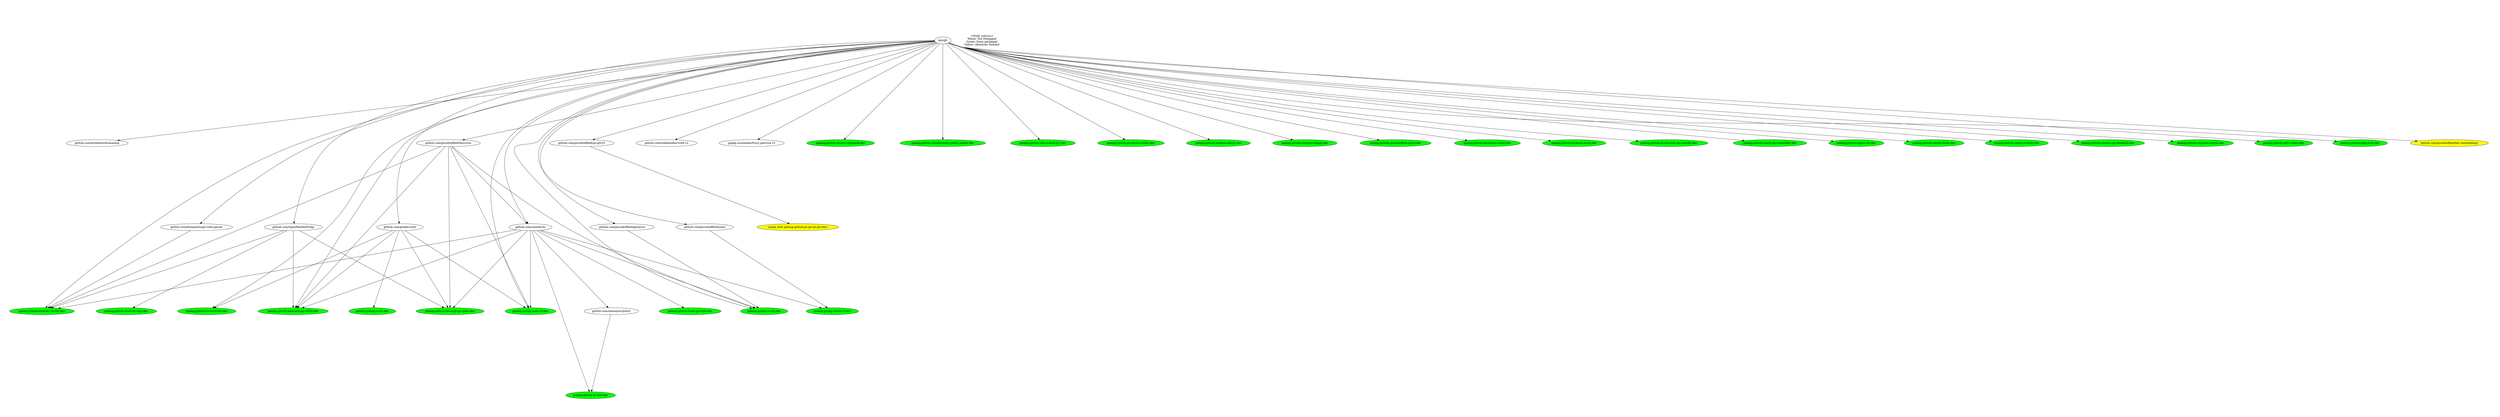 digraph lazygit {
    // Define Size
    ratio="fill";
    size="180,30!";
    margin=0;

    // Define Node - Not Packaged
    "github.com/aybabtme/humanlog"                  [ fillcolor=white, style=filled ];
    "github.com/fsmiamoto/git-todo-parser"          [ fillcolor=white, style=filled ];
    "github.com/gookit/color"                       [ fillcolor=white, style=filled ];
    "github.com/jesseduffield/generics"             [ fillcolor=white, style=filled ];
    "github.com/jesseduffield/go-git/v5"            [ fillcolor=white, style=filled ];
    "github.com/jesseduffield/lazycore"             [ fillcolor=white, style=filled ];
    "github.com/OpenPeeDeeP/xdg"                    [ fillcolor=white, style=filled ];
    "github.com/samber/lo"                          [ fillcolor=white, style=filled ];
    "github.com/stefanhaller/tcell.v2"              [ fillcolor=white, style=filled ];
    "gopkg.in/ozeidan/fuzzy-patricia.v3"            [ fillcolor=white, style=filled ];

    // Define Node - Done Packaged
    "golang-github-attotto-clipboard-dev"           [ fillcolor=green, style=filled ];
    "golang-github-cloudfoundry-jibber-jabber-dev"  [ fillcolor=green, style=filled ];
    "golang-github-com-creack-pty-dev"              [ fillcolor=green, style=filled ];
    "golang-github-davecgh-go-spew-dev"             [ fillcolor=green, style=filled ];
    "golang-github-go-errors-errors-dev"            [ fillcolor=green, style=filled ];
    "golang-github-imdario-mergo-dev"               [ fillcolor=green, style=filled ];
    "golang-github-intergrii-flaggy-dev"            [ fillcolor=green, style=filled ];
    "golang-github-jesseduffield-gocui-dev"         [ fillcolor=green, style=filled ];
    "golang-github-kardianos-osext-dev"             [ fillcolor=green, style=filled ];
    "golang-github-kr-text-dev"                     [ fillcolor=green, style=filled ];
    "golang-github-kyokomi-emoji-dev"               [ fillcolor=green, style=filled ];
    "golang-github-lucasb-eyer-go-colorful-dev"     [ fillcolor=green, style=filled ];
    "golang-github-mattn-go-runewidth-dev"          [ fillcolor=green, style=filled ];
    "golang-github-mgutz-str-dev"                   [ fillcolor=green, style=filled ];
    "golang-github-pmezard-go-difflib-dev"          [ fillcolor=green, style=filled ];
    "golang-github-sahilm-fuzzy-dev"                [ fillcolor=green, style=filled ];
    "golang-github-sanity-io-litter-dev"            [ fillcolor=green, style=filled ];
    "golang-github-sasha-s-go-deadlock-dev"         [ fillcolor=green, style=filled ];
    "golang-github-sirupsen-logrus-dev"             [ fillcolor=green, style=filled ];
    "golang-github-spf13-afero-dev"                 [ fillcolor=green, style=filled ];
    "golang-github-spkg-bom-dev"                    [ fillcolor=green, style=filled ];
    "golang-github-stretchr-objx-dev"               [ fillcolor=green, style=filled ];
    "golang-github-stretchr-testify-dev"            [ fillcolor=green, style=filled ];
    "golang-github-thoas-go-funk-dev"               [ fillcolor=green, style=filled ];
    "golang-github-xo-terminfo-dev"                 [ fillcolor=green, style=filled ];
    "golang-golang-x-exp-dev"                       [ fillcolor=green, style=filled ];
    "golang-golang-x-sys-dev"                       [ fillcolor=green, style=filled ];
    "golang-gopkg-check.v1-dev"                     [ fillcolor=green, style=filled ];
    "golang-gopkg-yaml.v3-dev"                      [ fillcolor=green, style=filled ];

    // Define Node - Attention Needed
    "(same with golang-github-go-git-go-git-dev)"   [ fillcolor=yellow, style=filled ];
    "github.com/jesseduffield/kill (embedding)"     [ fillcolor=yellow, style=filled ];

    // Define Comment
    comment                                         [ shape=none, label="<Node colours>\nWhite: Not Packaged\nGreen: Done packaged\nYellow: Attention Needed" ];
      
    // Define Graph
    lazygit -> "github.com/OpenPeeDeeP/xdg" -> "golang-github-davecgh-go-spew-dev";
               "github.com/OpenPeeDeeP/xdg" -> "golang-github-pmezard-go-difflib-dev";
               "github.com/OpenPeeDeeP/xdg" -> "golang-github-stretchr-objx-dev";
               "github.com/OpenPeeDeeP/xdg" -> "golang-github-stretchr-testify-dev";
    lazygit -> "golang-github-attotto-clipboard-dev";
    lazygit -> "github.com/aybabtme/humanlog";
    lazygit -> "golang-github-cloudfoundry-jibber-jabber-dev";
    lazygit -> "golang-github-com-creack-pty-dev";
    lazygit -> "github.com/fsmiamoto/git-todo-parser"-> "golang-github-stretchr-testify-dev";
    lazygit -> "golang-github-go-errors-errors-dev";
    lazygit -> "github.com/gookit/color" -> "golang-github-xo-terminfo-dev";
               "github.com/gookit/color" -> "golang-golang-x-sys-dev";
               "github.com/gookit/color" -> "golang-github-davecgh-go-spew-dev";
               "github.com/gookit/color" -> "golang-github-pmezard-go-difflib-dev";
               "github.com/gookit/color" -> "golang-gopkg-yaml.v3-dev";
    lazygit -> "golang-github-imdario-mergo-dev";
    lazygit -> "golang-github-intergrii-flaggy-dev";
    lazygit -> "github.com/jesseduffield/generics" -> "golang-golang-x-exp-dev";
    lazygit -> "github.com/jesseduffield/go-git/v5" -> "(same with golang-github-go-git-go-git-dev)";
    lazygit -> "golang-github-jesseduffield-gocui-dev";
    lazygit -> "github.com/jesseduffield/kill (embedding)";
    lazygit -> "github.com/jesseduffield/lazycore" -> "github.com/samber/lo" -> "golang-github-stretchr-testify-dev";
                                                      "github.com/samber/lo" -> "golang-github-thoas-go-funk-dev";
                                                      "github.com/samber/lo" -> "golang-golang-x-exp-dev";
                                                      "github.com/samber/lo" -> "golang-github-davecgh-go-spew-dev";
                                                      "github.com/samber/lo" -> "golang-github-kr-text-dev";
                                                      "github.com/samber/lo" -> "github.com/niemeyer/pretty" -> "golang-github-kr-text-dev";
                                                      "github.com/samber/lo" -> "golang-github-pmezard-go-difflib-dev";
                                                      "github.com/samber/lo" -> "golang-gopkg-check.v1-dev";
                                                      "github.com/samber/lo" -> "golang-gopkg-yaml.v3-dev";
               "github.com/jesseduffield/lazycore" -> "golang-github-stretchr-testify-dev";
               "github.com/jesseduffield/lazycore" -> "golang-github-davecgh-go-spew-dev";
               "github.com/jesseduffield/lazycore" -> "golang-github-pmezard-go-difflib-dev";
               "github.com/jesseduffield/lazycore" -> "golang-golang-x-exp-dev";
               "github.com/jesseduffield/lazycore" -> "golang-gopkg-yaml.v3-dev";
    lazygit -> "github.com/jesseduffield/yaml" -> "golang-gopkg-check.v1-dev";
    lazygit -> "golang-github-kardianos-osext-dev";
    lazygit -> "golang-github-kyokomi-emoji-dev";
    lazygit -> "golang-github-lucasb-eyer-go-colorful-dev"
    lazygit -> "golang-github-mattn-go-runewidth-dev";
    lazygit -> "golang-github-mgutz-str-dev";
    lazygit -> "golang-github-pmezard-go-difflib-dev";
    lazygit -> "golang-github-sahilm-fuzzy-dev";
    lazygit -> "github.com/samber/lo";
    lazygit -> "golang-github-sanity-io-litter-dev";
    lazygit -> "golang-github-sasha-s-go-deadlock-dev";
    lazygit -> "golang-github-sirupsen-logrus-dev";
    lazygit -> "golang-github-spf13-afero-dev";
    lazygit -> "golang-github-spkg-bom-dev";
    lazygit -> "github.com/stefanhaller/tcell.v2";
    lazygit -> "golang-github-stretchr-testify-dev";
    lazygit -> "golang-github-xo-terminfo-dev";
    lazygit -> "golang-golang-x-exp-dev";
    lazygit -> "gopkg.in/ozeidan/fuzzy-patricia.v3";
    lazygit -> "golang-gopkg-yaml.v3-dev";
}
